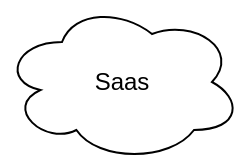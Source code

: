 <mxfile version="14.2.4" type="github">
  <diagram id="RpOZdFJz2ZnUTtg9b3pp" name="Page-1">
    <mxGraphModel dx="1673" dy="934" grid="1" gridSize="10" guides="1" tooltips="1" connect="1" arrows="1" fold="1" page="1" pageScale="1" pageWidth="827" pageHeight="1169" math="0" shadow="0">
      <root>
        <mxCell id="0" />
        <mxCell id="1" parent="0" />
        <mxCell id="KhQuNTbmmZ_W9YEy7QfY-1" value="Saas" style="ellipse;shape=cloud;whiteSpace=wrap;html=1;" vertex="1" parent="1">
          <mxGeometry x="230" y="190" width="120" height="80" as="geometry" />
        </mxCell>
      </root>
    </mxGraphModel>
  </diagram>
</mxfile>
